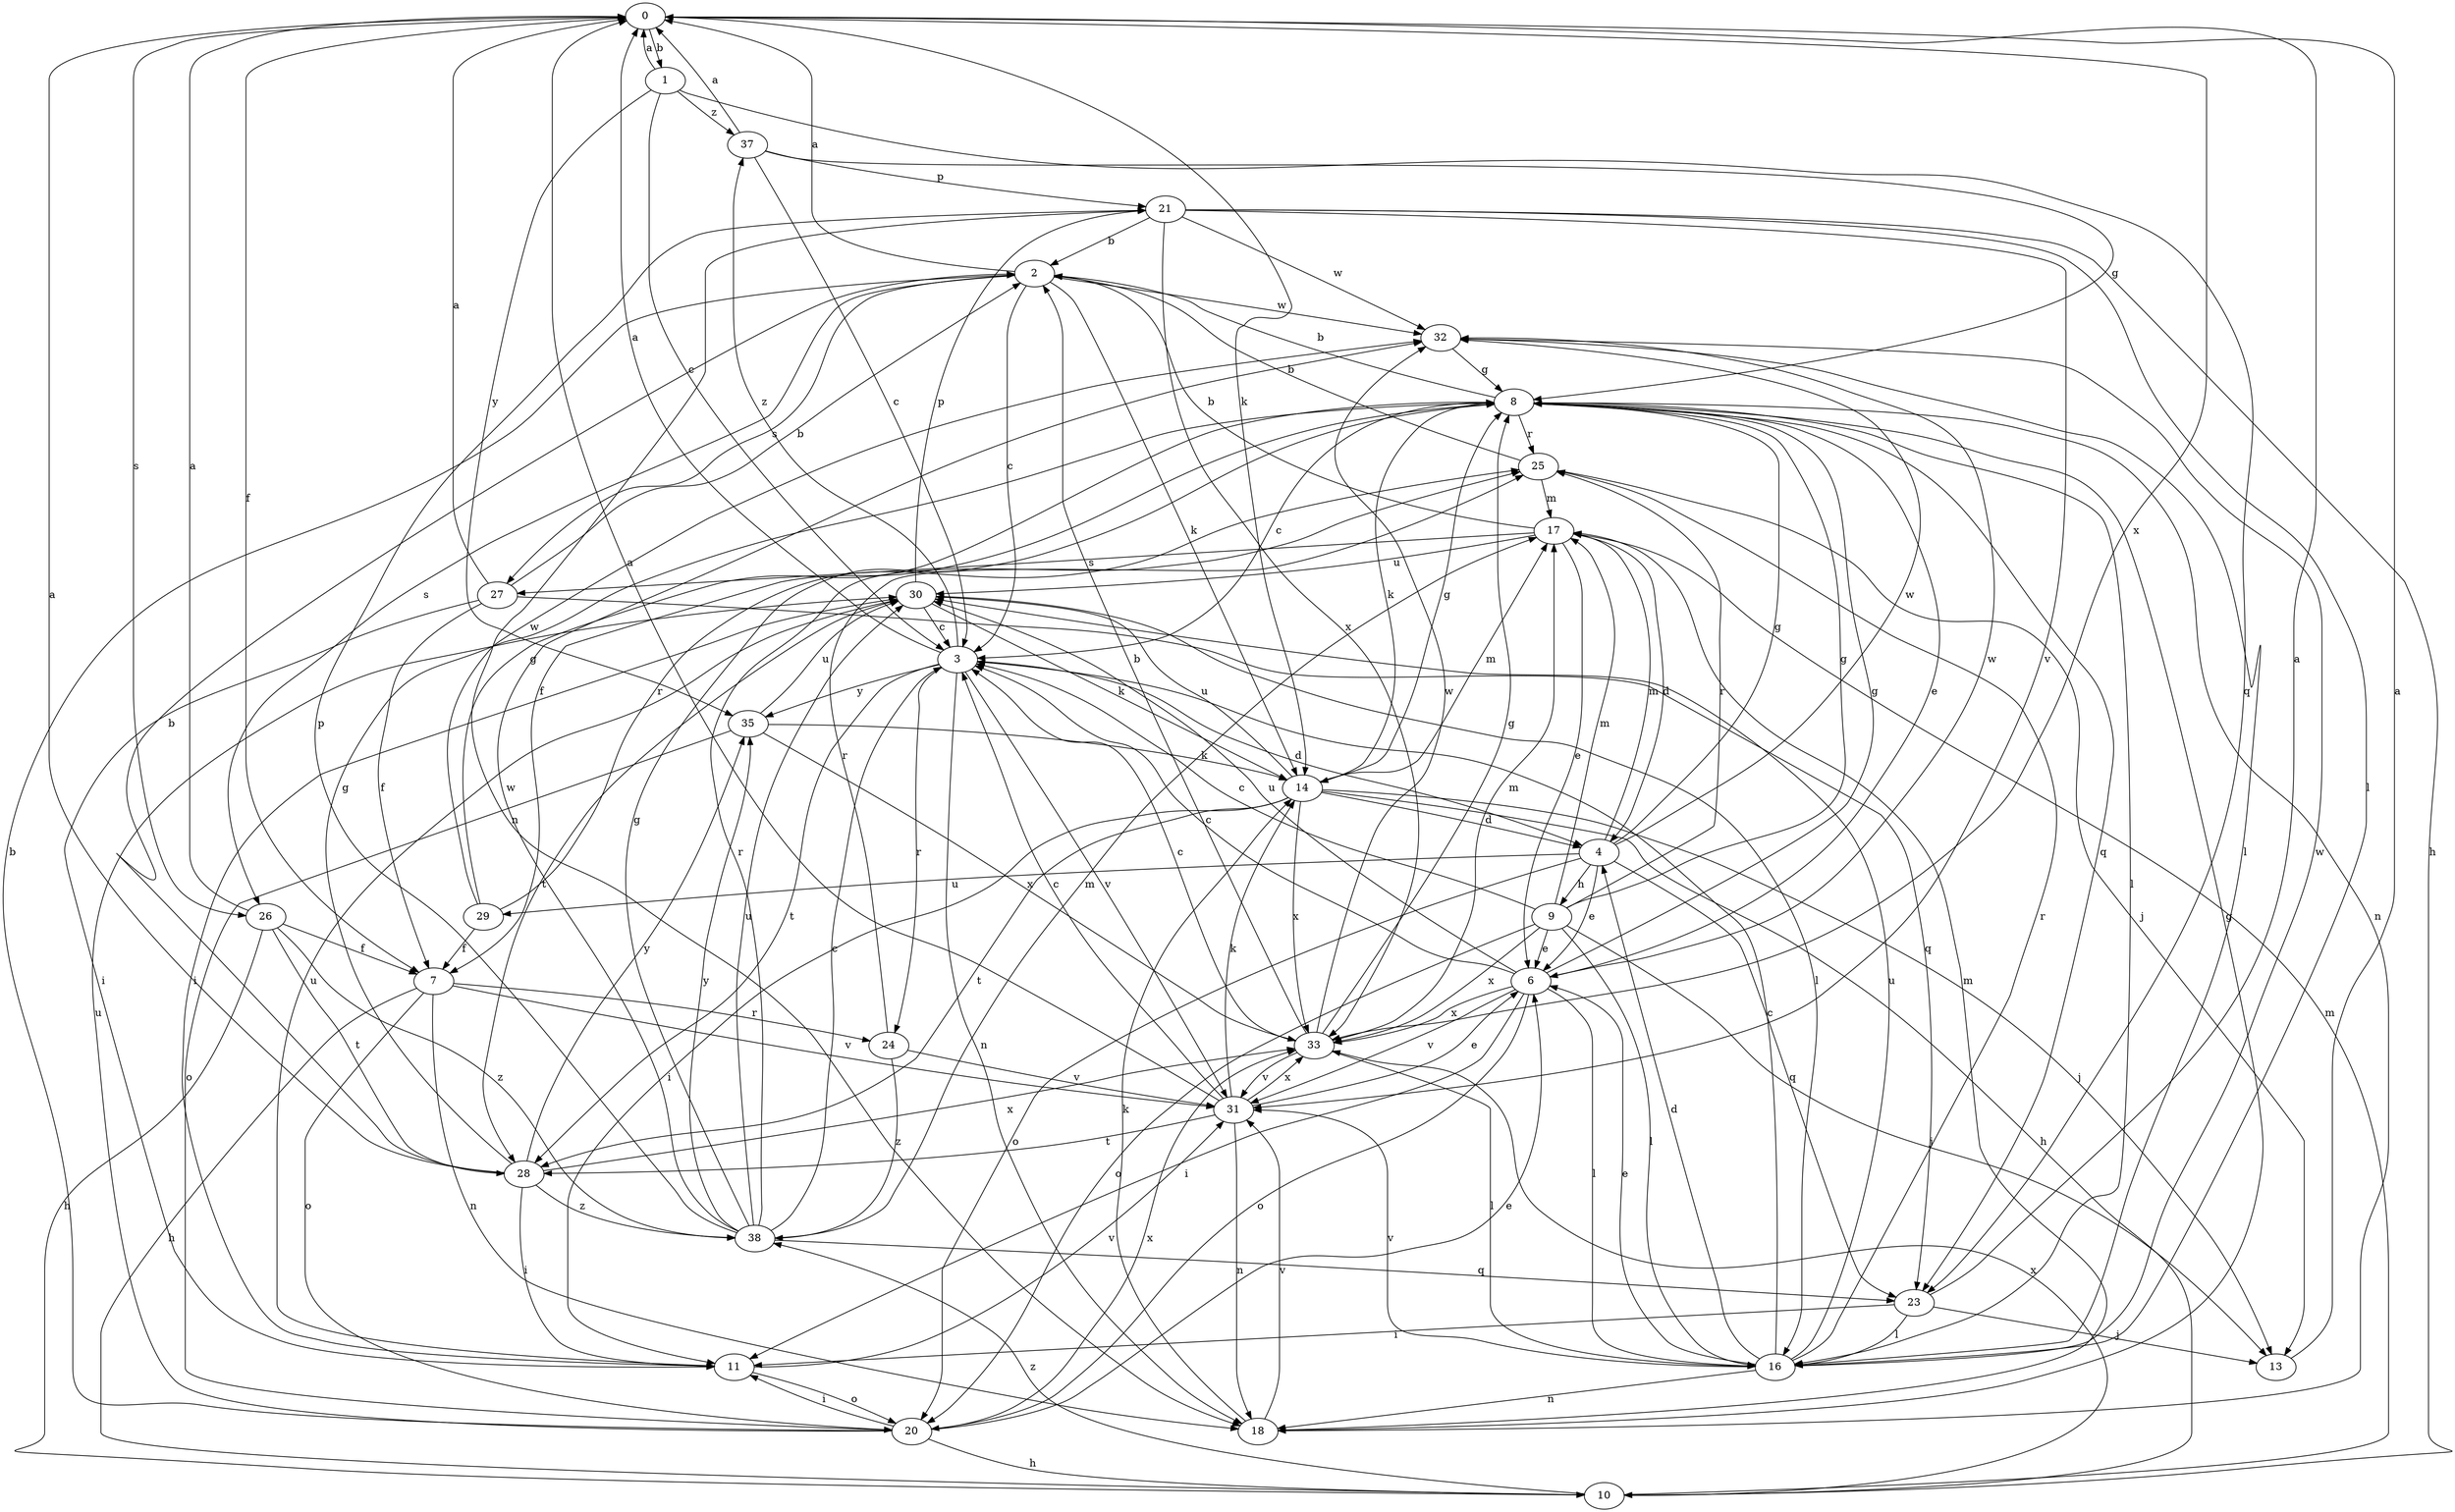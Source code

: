 strict digraph  {
0;
1;
2;
3;
4;
6;
7;
8;
9;
10;
11;
13;
14;
16;
17;
18;
20;
21;
23;
24;
25;
26;
27;
28;
29;
30;
31;
32;
33;
35;
37;
38;
0 -> 1  [label=b];
0 -> 7  [label=f];
0 -> 14  [label=k];
0 -> 26  [label=s];
0 -> 33  [label=x];
1 -> 0  [label=a];
1 -> 3  [label=c];
1 -> 23  [label=q];
1 -> 35  [label=y];
1 -> 37  [label=z];
2 -> 0  [label=a];
2 -> 3  [label=c];
2 -> 14  [label=k];
2 -> 26  [label=s];
2 -> 27  [label=s];
2 -> 32  [label=w];
3 -> 0  [label=a];
3 -> 4  [label=d];
3 -> 18  [label=n];
3 -> 24  [label=r];
3 -> 28  [label=t];
3 -> 31  [label=v];
3 -> 35  [label=y];
3 -> 37  [label=z];
4 -> 6  [label=e];
4 -> 8  [label=g];
4 -> 9  [label=h];
4 -> 17  [label=m];
4 -> 20  [label=o];
4 -> 23  [label=q];
4 -> 29  [label=u];
4 -> 32  [label=w];
6 -> 3  [label=c];
6 -> 8  [label=g];
6 -> 11  [label=i];
6 -> 16  [label=l];
6 -> 20  [label=o];
6 -> 30  [label=u];
6 -> 31  [label=v];
6 -> 32  [label=w];
6 -> 33  [label=x];
7 -> 10  [label=h];
7 -> 18  [label=n];
7 -> 20  [label=o];
7 -> 24  [label=r];
7 -> 31  [label=v];
8 -> 2  [label=b];
8 -> 3  [label=c];
8 -> 6  [label=e];
8 -> 7  [label=f];
8 -> 14  [label=k];
8 -> 16  [label=l];
8 -> 18  [label=n];
8 -> 23  [label=q];
8 -> 25  [label=r];
9 -> 3  [label=c];
9 -> 6  [label=e];
9 -> 8  [label=g];
9 -> 13  [label=j];
9 -> 16  [label=l];
9 -> 17  [label=m];
9 -> 20  [label=o];
9 -> 25  [label=r];
9 -> 33  [label=x];
10 -> 17  [label=m];
10 -> 33  [label=x];
10 -> 38  [label=z];
11 -> 20  [label=o];
11 -> 30  [label=u];
11 -> 31  [label=v];
13 -> 0  [label=a];
14 -> 4  [label=d];
14 -> 8  [label=g];
14 -> 10  [label=h];
14 -> 11  [label=i];
14 -> 13  [label=j];
14 -> 17  [label=m];
14 -> 28  [label=t];
14 -> 30  [label=u];
14 -> 33  [label=x];
16 -> 3  [label=c];
16 -> 4  [label=d];
16 -> 6  [label=e];
16 -> 18  [label=n];
16 -> 25  [label=r];
16 -> 30  [label=u];
16 -> 31  [label=v];
16 -> 32  [label=w];
17 -> 2  [label=b];
17 -> 4  [label=d];
17 -> 6  [label=e];
17 -> 27  [label=s];
17 -> 30  [label=u];
18 -> 8  [label=g];
18 -> 14  [label=k];
18 -> 17  [label=m];
18 -> 31  [label=v];
20 -> 2  [label=b];
20 -> 6  [label=e];
20 -> 10  [label=h];
20 -> 11  [label=i];
20 -> 30  [label=u];
20 -> 33  [label=x];
21 -> 2  [label=b];
21 -> 10  [label=h];
21 -> 16  [label=l];
21 -> 18  [label=n];
21 -> 31  [label=v];
21 -> 32  [label=w];
21 -> 33  [label=x];
23 -> 0  [label=a];
23 -> 11  [label=i];
23 -> 13  [label=j];
23 -> 16  [label=l];
24 -> 25  [label=r];
24 -> 31  [label=v];
24 -> 38  [label=z];
25 -> 2  [label=b];
25 -> 13  [label=j];
25 -> 17  [label=m];
26 -> 0  [label=a];
26 -> 7  [label=f];
26 -> 10  [label=h];
26 -> 28  [label=t];
26 -> 38  [label=z];
27 -> 0  [label=a];
27 -> 2  [label=b];
27 -> 7  [label=f];
27 -> 11  [label=i];
27 -> 23  [label=q];
28 -> 0  [label=a];
28 -> 2  [label=b];
28 -> 8  [label=g];
28 -> 11  [label=i];
28 -> 33  [label=x];
28 -> 35  [label=y];
28 -> 38  [label=z];
29 -> 7  [label=f];
29 -> 8  [label=g];
29 -> 25  [label=r];
29 -> 32  [label=w];
30 -> 3  [label=c];
30 -> 11  [label=i];
30 -> 14  [label=k];
30 -> 16  [label=l];
30 -> 21  [label=p];
30 -> 28  [label=t];
31 -> 0  [label=a];
31 -> 3  [label=c];
31 -> 6  [label=e];
31 -> 14  [label=k];
31 -> 18  [label=n];
31 -> 28  [label=t];
31 -> 33  [label=x];
32 -> 8  [label=g];
32 -> 16  [label=l];
33 -> 2  [label=b];
33 -> 3  [label=c];
33 -> 8  [label=g];
33 -> 16  [label=l];
33 -> 17  [label=m];
33 -> 31  [label=v];
33 -> 32  [label=w];
35 -> 14  [label=k];
35 -> 20  [label=o];
35 -> 30  [label=u];
35 -> 33  [label=x];
37 -> 0  [label=a];
37 -> 3  [label=c];
37 -> 8  [label=g];
37 -> 21  [label=p];
38 -> 3  [label=c];
38 -> 8  [label=g];
38 -> 17  [label=m];
38 -> 21  [label=p];
38 -> 23  [label=q];
38 -> 25  [label=r];
38 -> 30  [label=u];
38 -> 32  [label=w];
38 -> 35  [label=y];
}
